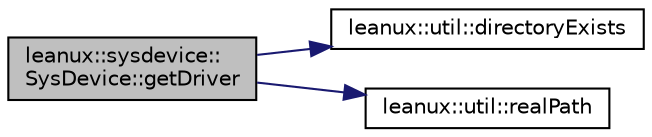 digraph "leanux::sysdevice::SysDevice::getDriver"
{
 // LATEX_PDF_SIZE
  bgcolor="transparent";
  edge [fontname="Helvetica",fontsize="10",labelfontname="Helvetica",labelfontsize="10"];
  node [fontname="Helvetica",fontsize="10",shape=record];
  rankdir="LR";
  Node1 [label="leanux::sysdevice::\lSysDevice::getDriver",height=0.2,width=0.4,color="black", fillcolor="grey75", style="filled", fontcolor="black",tooltip="Get the driver for this device."];
  Node1 -> Node2 [color="midnightblue",fontsize="10",style="solid",fontname="Helvetica"];
  Node2 [label="leanux::util::directoryExists",height=0.2,width=0.4,color="black",URL="$namespaceleanux_1_1util.html#a6ac7287d49f3dd9b2c6c9673257e145b",tooltip="Test if the path is an existing directory."];
  Node1 -> Node3 [color="midnightblue",fontsize="10",style="solid",fontname="Helvetica"];
  Node3 [label="leanux::util::realPath",height=0.2,width=0.4,color="black",URL="$namespaceleanux_1_1util.html#a9ae898fe02934e4905ef4665c2871158",tooltip="Convert a path on a filesystem to the realpath if the path is a link."];
}
